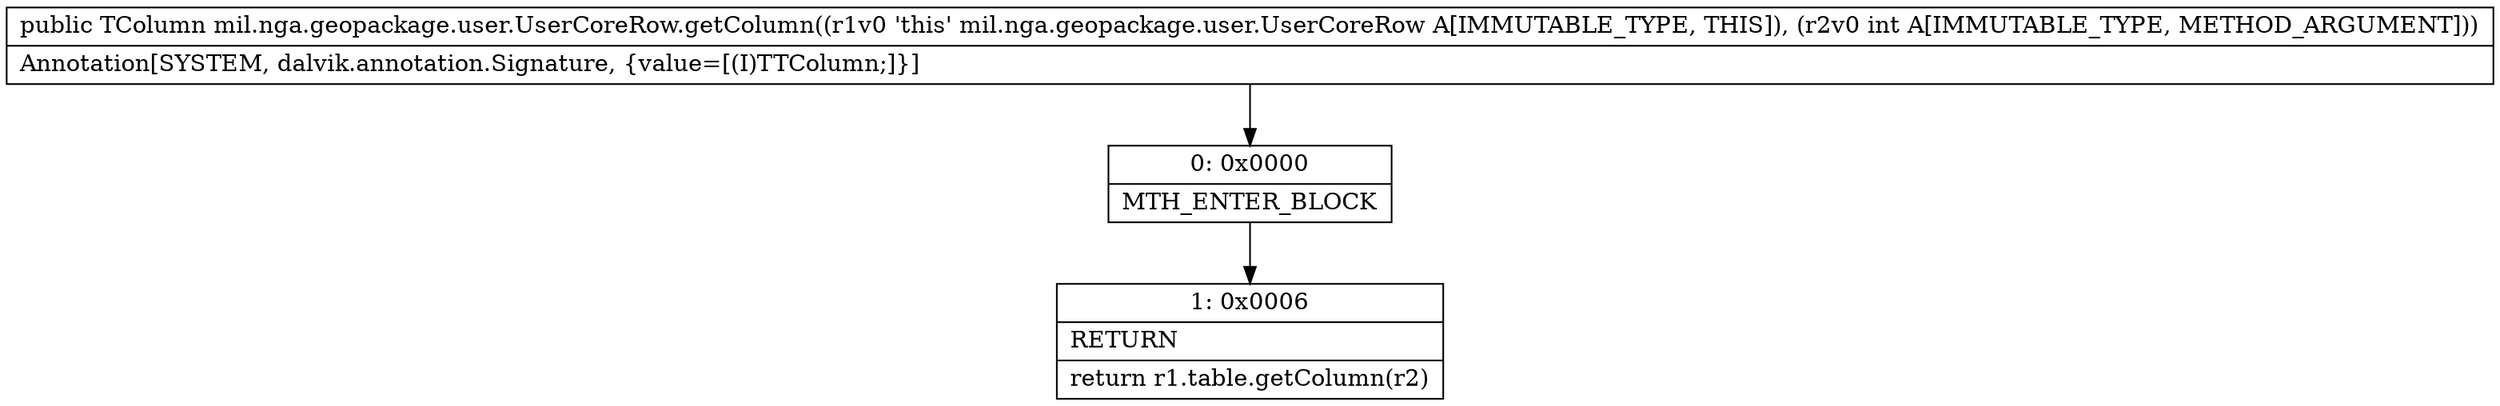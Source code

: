digraph "CFG formil.nga.geopackage.user.UserCoreRow.getColumn(I)Lmil\/nga\/geopackage\/user\/UserColumn;" {
Node_0 [shape=record,label="{0\:\ 0x0000|MTH_ENTER_BLOCK\l}"];
Node_1 [shape=record,label="{1\:\ 0x0006|RETURN\l|return r1.table.getColumn(r2)\l}"];
MethodNode[shape=record,label="{public TColumn mil.nga.geopackage.user.UserCoreRow.getColumn((r1v0 'this' mil.nga.geopackage.user.UserCoreRow A[IMMUTABLE_TYPE, THIS]), (r2v0 int A[IMMUTABLE_TYPE, METHOD_ARGUMENT]))  | Annotation[SYSTEM, dalvik.annotation.Signature, \{value=[(I)TTColumn;]\}]\l}"];
MethodNode -> Node_0;
Node_0 -> Node_1;
}

